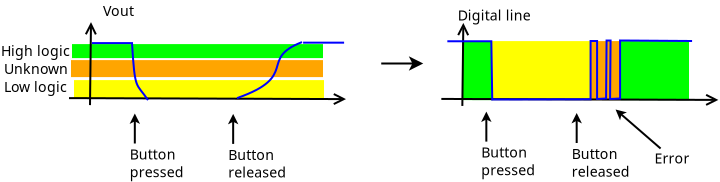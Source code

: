 <?xml version="1.0" encoding="UTF-8"?>
<dia:diagram xmlns:dia="http://www.lysator.liu.se/~alla/dia/">
  <dia:layer name="Background" visible="true" active="true">
    <dia:object type="Standard - Box" version="0" id="O0">
      <dia:attribute name="obj_pos">
        <dia:point val="36.65,2.25"/>
      </dia:attribute>
      <dia:attribute name="obj_bb">
        <dia:rectangle val="36.6,2.2;40,5.15"/>
      </dia:attribute>
      <dia:attribute name="elem_corner">
        <dia:point val="36.65,2.25"/>
      </dia:attribute>
      <dia:attribute name="elem_width">
        <dia:real val="3.3"/>
      </dia:attribute>
      <dia:attribute name="elem_height">
        <dia:real val="2.85"/>
      </dia:attribute>
      <dia:attribute name="border_width">
        <dia:real val="0.1"/>
      </dia:attribute>
      <dia:attribute name="border_color">
        <dia:color val="#00ff00"/>
      </dia:attribute>
      <dia:attribute name="inner_color">
        <dia:color val="#00ff00"/>
      </dia:attribute>
      <dia:attribute name="show_background">
        <dia:boolean val="true"/>
      </dia:attribute>
    </dia:object>
    <dia:object type="Standard - Box" version="0" id="O1">
      <dia:attribute name="obj_pos">
        <dia:point val="35.1,2.25"/>
      </dia:attribute>
      <dia:attribute name="obj_bb">
        <dia:rectangle val="35.05,2.2;36.6,5.15"/>
      </dia:attribute>
      <dia:attribute name="elem_corner">
        <dia:point val="35.1,2.25"/>
      </dia:attribute>
      <dia:attribute name="elem_width">
        <dia:real val="1.45"/>
      </dia:attribute>
      <dia:attribute name="elem_height">
        <dia:real val="2.85"/>
      </dia:attribute>
      <dia:attribute name="border_width">
        <dia:real val="0.1"/>
      </dia:attribute>
      <dia:attribute name="border_color">
        <dia:color val="#ffa500"/>
      </dia:attribute>
      <dia:attribute name="inner_color">
        <dia:color val="#ffa500"/>
      </dia:attribute>
      <dia:attribute name="show_background">
        <dia:boolean val="true"/>
      </dia:attribute>
    </dia:object>
    <dia:object type="Standard - Box" version="0" id="O2">
      <dia:attribute name="obj_pos">
        <dia:point val="30.15,2.25"/>
      </dia:attribute>
      <dia:attribute name="obj_bb">
        <dia:rectangle val="30.1,2.2;35.1,5.15"/>
      </dia:attribute>
      <dia:attribute name="elem_corner">
        <dia:point val="30.15,2.25"/>
      </dia:attribute>
      <dia:attribute name="elem_width">
        <dia:real val="4.9"/>
      </dia:attribute>
      <dia:attribute name="elem_height">
        <dia:real val="2.85"/>
      </dia:attribute>
      <dia:attribute name="border_width">
        <dia:real val="0.1"/>
      </dia:attribute>
      <dia:attribute name="border_color">
        <dia:color val="#ffff00"/>
      </dia:attribute>
      <dia:attribute name="inner_color">
        <dia:color val="#ffff00"/>
      </dia:attribute>
      <dia:attribute name="show_background">
        <dia:boolean val="true"/>
      </dia:attribute>
    </dia:object>
    <dia:object type="Standard - Box" version="0" id="O3">
      <dia:attribute name="obj_pos">
        <dia:point val="28.7,2.25"/>
      </dia:attribute>
      <dia:attribute name="obj_bb">
        <dia:rectangle val="28.65,2.2;30.15,5.15"/>
      </dia:attribute>
      <dia:attribute name="elem_corner">
        <dia:point val="28.7,2.25"/>
      </dia:attribute>
      <dia:attribute name="elem_width">
        <dia:real val="1.4"/>
      </dia:attribute>
      <dia:attribute name="elem_height">
        <dia:real val="2.85"/>
      </dia:attribute>
      <dia:attribute name="border_width">
        <dia:real val="0.1"/>
      </dia:attribute>
      <dia:attribute name="border_color">
        <dia:color val="#00ff00"/>
      </dia:attribute>
      <dia:attribute name="inner_color">
        <dia:color val="#00ff00"/>
      </dia:attribute>
      <dia:attribute name="show_background">
        <dia:boolean val="true"/>
      </dia:attribute>
    </dia:object>
    <dia:object type="Standard - Box" version="0" id="O4">
      <dia:attribute name="obj_pos">
        <dia:point val="9.1,2.3"/>
      </dia:attribute>
      <dia:attribute name="obj_bb">
        <dia:rectangle val="9.05,2.25;21.8,3.3"/>
      </dia:attribute>
      <dia:attribute name="elem_corner">
        <dia:point val="9.1,2.3"/>
      </dia:attribute>
      <dia:attribute name="elem_width">
        <dia:real val="12.65"/>
      </dia:attribute>
      <dia:attribute name="elem_height">
        <dia:real val="0.95"/>
      </dia:attribute>
      <dia:attribute name="border_width">
        <dia:real val="0.1"/>
      </dia:attribute>
      <dia:attribute name="border_color">
        <dia:color val="#ffffff"/>
      </dia:attribute>
      <dia:attribute name="inner_color">
        <dia:color val="#00ff00"/>
      </dia:attribute>
      <dia:attribute name="show_background">
        <dia:boolean val="true"/>
      </dia:attribute>
    </dia:object>
    <dia:object type="Standard - Box" version="0" id="O5">
      <dia:attribute name="obj_pos">
        <dia:point val="9.05,3.1"/>
      </dia:attribute>
      <dia:attribute name="obj_bb">
        <dia:rectangle val="9,3.05;21.8,4.1"/>
      </dia:attribute>
      <dia:attribute name="elem_corner">
        <dia:point val="9.05,3.1"/>
      </dia:attribute>
      <dia:attribute name="elem_width">
        <dia:real val="12.7"/>
      </dia:attribute>
      <dia:attribute name="elem_height">
        <dia:real val="0.95"/>
      </dia:attribute>
      <dia:attribute name="border_width">
        <dia:real val="0.1"/>
      </dia:attribute>
      <dia:attribute name="border_color">
        <dia:color val="#ffffff"/>
      </dia:attribute>
      <dia:attribute name="inner_color">
        <dia:color val="#ffa500"/>
      </dia:attribute>
      <dia:attribute name="show_background">
        <dia:boolean val="true"/>
      </dia:attribute>
    </dia:object>
    <dia:object type="Standard - Box" version="0" id="O6">
      <dia:attribute name="obj_pos">
        <dia:point val="9.2,4.1"/>
      </dia:attribute>
      <dia:attribute name="obj_bb">
        <dia:rectangle val="9.15,4.05;21.85,5.15"/>
      </dia:attribute>
      <dia:attribute name="elem_corner">
        <dia:point val="9.2,4.1"/>
      </dia:attribute>
      <dia:attribute name="elem_width">
        <dia:real val="12.6"/>
      </dia:attribute>
      <dia:attribute name="elem_height">
        <dia:real val="1"/>
      </dia:attribute>
      <dia:attribute name="border_width">
        <dia:real val="0.1"/>
      </dia:attribute>
      <dia:attribute name="border_color">
        <dia:color val="#ffffff"/>
      </dia:attribute>
      <dia:attribute name="inner_color">
        <dia:color val="#ffff00"/>
      </dia:attribute>
      <dia:attribute name="show_background">
        <dia:boolean val="true"/>
      </dia:attribute>
    </dia:object>
    <dia:object type="Standard - Line" version="0" id="O7">
      <dia:attribute name="obj_pos">
        <dia:point val="10.1,1.25"/>
      </dia:attribute>
      <dia:attribute name="obj_bb">
        <dia:rectangle val="9.761,1.199;10.423,5.451"/>
      </dia:attribute>
      <dia:attribute name="conn_endpoints">
        <dia:point val="10.1,1.25"/>
        <dia:point val="10.05,5.4"/>
      </dia:attribute>
      <dia:attribute name="numcp">
        <dia:int val="1"/>
      </dia:attribute>
      <dia:attribute name="start_arrow">
        <dia:enum val="1"/>
      </dia:attribute>
      <dia:attribute name="start_arrow_length">
        <dia:real val="0.5"/>
      </dia:attribute>
      <dia:attribute name="start_arrow_width">
        <dia:real val="0.5"/>
      </dia:attribute>
    </dia:object>
    <dia:object type="Standard - Line" version="0" id="O8">
      <dia:attribute name="obj_pos">
        <dia:point val="9,5.05"/>
      </dia:attribute>
      <dia:attribute name="obj_bb">
        <dia:rectangle val="8.95,4.767;22.962,5.429"/>
      </dia:attribute>
      <dia:attribute name="conn_endpoints">
        <dia:point val="9,5.05"/>
        <dia:point val="22.85,5.1"/>
      </dia:attribute>
      <dia:attribute name="numcp">
        <dia:int val="1"/>
      </dia:attribute>
      <dia:attribute name="end_arrow">
        <dia:enum val="1"/>
      </dia:attribute>
      <dia:attribute name="end_arrow_length">
        <dia:real val="0.5"/>
      </dia:attribute>
      <dia:attribute name="end_arrow_width">
        <dia:real val="0.5"/>
      </dia:attribute>
    </dia:object>
    <dia:object type="Standard - Text" version="1" id="O9">
      <dia:attribute name="obj_pos">
        <dia:point val="10.7,0.95"/>
      </dia:attribute>
      <dia:attribute name="obj_bb">
        <dia:rectangle val="10.7,0.32;12.232,1.127"/>
      </dia:attribute>
      <dia:attribute name="text">
        <dia:composite type="text">
          <dia:attribute name="string">
            <dia:string>#Vout#</dia:string>
          </dia:attribute>
          <dia:attribute name="font">
            <dia:font family="Utopia" style="0" name="Courier"/>
          </dia:attribute>
          <dia:attribute name="height">
            <dia:real val="0.882"/>
          </dia:attribute>
          <dia:attribute name="pos">
            <dia:point val="10.7,0.95"/>
          </dia:attribute>
          <dia:attribute name="color">
            <dia:color val="#000000"/>
          </dia:attribute>
          <dia:attribute name="alignment">
            <dia:enum val="0"/>
          </dia:attribute>
        </dia:composite>
      </dia:attribute>
      <dia:attribute name="valign">
        <dia:enum val="3"/>
      </dia:attribute>
    </dia:object>
    <dia:object type="Standard - Line" version="0" id="O10">
      <dia:attribute name="obj_pos">
        <dia:point val="24.612,3.32"/>
      </dia:attribute>
      <dia:attribute name="obj_bb">
        <dia:rectangle val="24.562,2.958;26.824,3.682"/>
      </dia:attribute>
      <dia:attribute name="conn_endpoints">
        <dia:point val="24.612,3.32"/>
        <dia:point val="26.712,3.32"/>
      </dia:attribute>
      <dia:attribute name="numcp">
        <dia:int val="1"/>
      </dia:attribute>
      <dia:attribute name="end_arrow">
        <dia:enum val="22"/>
      </dia:attribute>
      <dia:attribute name="end_arrow_length">
        <dia:real val="0.5"/>
      </dia:attribute>
      <dia:attribute name="end_arrow_width">
        <dia:real val="0.5"/>
      </dia:attribute>
    </dia:object>
    <dia:object type="Standard - Line" version="0" id="O11">
      <dia:attribute name="obj_pos">
        <dia:point val="28.717,1.291"/>
      </dia:attribute>
      <dia:attribute name="obj_bb">
        <dia:rectangle val="28.378,1.24;29.04,5.491"/>
      </dia:attribute>
      <dia:attribute name="conn_endpoints">
        <dia:point val="28.717,1.291"/>
        <dia:point val="28.667,5.441"/>
      </dia:attribute>
      <dia:attribute name="numcp">
        <dia:int val="1"/>
      </dia:attribute>
      <dia:attribute name="start_arrow">
        <dia:enum val="1"/>
      </dia:attribute>
      <dia:attribute name="start_arrow_length">
        <dia:real val="0.5"/>
      </dia:attribute>
      <dia:attribute name="start_arrow_width">
        <dia:real val="0.5"/>
      </dia:attribute>
    </dia:object>
    <dia:object type="Standard - Line" version="0" id="O12">
      <dia:attribute name="obj_pos">
        <dia:point val="27.617,5.091"/>
      </dia:attribute>
      <dia:attribute name="obj_bb">
        <dia:rectangle val="27.567,4.808;41.579,5.47"/>
      </dia:attribute>
      <dia:attribute name="conn_endpoints">
        <dia:point val="27.617,5.091"/>
        <dia:point val="41.467,5.141"/>
      </dia:attribute>
      <dia:attribute name="numcp">
        <dia:int val="1"/>
      </dia:attribute>
      <dia:attribute name="end_arrow">
        <dia:enum val="1"/>
      </dia:attribute>
      <dia:attribute name="end_arrow_length">
        <dia:real val="0.5"/>
      </dia:attribute>
      <dia:attribute name="end_arrow_width">
        <dia:real val="0.5"/>
      </dia:attribute>
    </dia:object>
    <dia:object type="Standard - PolyLine" version="0" id="O13">
      <dia:attribute name="obj_pos">
        <dia:point val="27.917,2.209"/>
      </dia:attribute>
      <dia:attribute name="obj_bb">
        <dia:rectangle val="27.867,2.12;40.204,5.17"/>
      </dia:attribute>
      <dia:attribute name="poly_points">
        <dia:point val="27.917,2.209"/>
        <dia:point val="30.117,2.209"/>
        <dia:point val="30.162,5.12"/>
        <dia:point val="35.079,5.109"/>
        <dia:point val="35.079,2.195"/>
        <dia:point val="35.404,2.195"/>
        <dia:point val="35.404,5.095"/>
        <dia:point val="35.854,5.07"/>
        <dia:point val="35.879,2.17"/>
        <dia:point val="36.079,2.17"/>
        <dia:point val="36.054,5.095"/>
        <dia:point val="36.554,5.07"/>
        <dia:point val="36.554,2.17"/>
        <dia:point val="40.154,2.195"/>
      </dia:attribute>
      <dia:attribute name="line_color">
        <dia:color val="#0000ff"/>
      </dia:attribute>
    </dia:object>
    <dia:object type="Standard - Text" version="1" id="O14">
      <dia:attribute name="obj_pos">
        <dia:point val="28.442,1.17"/>
      </dia:attribute>
      <dia:attribute name="obj_bb">
        <dia:rectangle val="28.442,0.54;31.942,1.347"/>
      </dia:attribute>
      <dia:attribute name="text">
        <dia:composite type="text">
          <dia:attribute name="string">
            <dia:string>#Digital line#</dia:string>
          </dia:attribute>
          <dia:attribute name="font">
            <dia:font family="Utopia" style="0" name="Courier"/>
          </dia:attribute>
          <dia:attribute name="height">
            <dia:real val="0.882"/>
          </dia:attribute>
          <dia:attribute name="pos">
            <dia:point val="28.442,1.17"/>
          </dia:attribute>
          <dia:attribute name="color">
            <dia:color val="#000000"/>
          </dia:attribute>
          <dia:attribute name="alignment">
            <dia:enum val="0"/>
          </dia:attribute>
        </dia:composite>
      </dia:attribute>
      <dia:attribute name="valign">
        <dia:enum val="3"/>
      </dia:attribute>
    </dia:object>
    <dia:object type="Standard - Line" version="0" id="O15">
      <dia:attribute name="obj_pos">
        <dia:point val="12.291,5.82"/>
      </dia:attribute>
      <dia:attribute name="obj_bb">
        <dia:rectangle val="12.03,5.77;12.553,7.37"/>
      </dia:attribute>
      <dia:attribute name="conn_endpoints">
        <dia:point val="12.291,5.82"/>
        <dia:point val="12.291,7.32"/>
      </dia:attribute>
      <dia:attribute name="numcp">
        <dia:int val="1"/>
      </dia:attribute>
      <dia:attribute name="start_arrow">
        <dia:enum val="22"/>
      </dia:attribute>
      <dia:attribute name="start_arrow_length">
        <dia:real val="0.3"/>
      </dia:attribute>
      <dia:attribute name="start_arrow_width">
        <dia:real val="0.3"/>
      </dia:attribute>
    </dia:object>
    <dia:object type="Standard - Text" version="1" id="O16">
      <dia:attribute name="obj_pos">
        <dia:point val="12.041,8.12"/>
      </dia:attribute>
      <dia:attribute name="obj_bb">
        <dia:rectangle val="12.041,7.49;14.509,9.179"/>
      </dia:attribute>
      <dia:attribute name="text">
        <dia:composite type="text">
          <dia:attribute name="string">
            <dia:string>#Button
pressed#</dia:string>
          </dia:attribute>
          <dia:attribute name="font">
            <dia:font family="Utopia" style="0" name="Courier"/>
          </dia:attribute>
          <dia:attribute name="height">
            <dia:real val="0.882"/>
          </dia:attribute>
          <dia:attribute name="pos">
            <dia:point val="12.041,8.12"/>
          </dia:attribute>
          <dia:attribute name="color">
            <dia:color val="#000000"/>
          </dia:attribute>
          <dia:attribute name="alignment">
            <dia:enum val="0"/>
          </dia:attribute>
        </dia:composite>
      </dia:attribute>
      <dia:attribute name="valign">
        <dia:enum val="3"/>
      </dia:attribute>
    </dia:object>
    <dia:object type="Standard - Line" version="0" id="O17">
      <dia:attribute name="obj_pos">
        <dia:point val="17.208,5.84"/>
      </dia:attribute>
      <dia:attribute name="obj_bb">
        <dia:rectangle val="16.947,5.79;17.47,7.39"/>
      </dia:attribute>
      <dia:attribute name="conn_endpoints">
        <dia:point val="17.208,5.84"/>
        <dia:point val="17.208,7.34"/>
      </dia:attribute>
      <dia:attribute name="numcp">
        <dia:int val="1"/>
      </dia:attribute>
      <dia:attribute name="start_arrow">
        <dia:enum val="22"/>
      </dia:attribute>
      <dia:attribute name="start_arrow_length">
        <dia:real val="0.3"/>
      </dia:attribute>
      <dia:attribute name="start_arrow_width">
        <dia:real val="0.3"/>
      </dia:attribute>
    </dia:object>
    <dia:object type="Standard - Text" version="1" id="O18">
      <dia:attribute name="obj_pos">
        <dia:point val="16.958,8.14"/>
      </dia:attribute>
      <dia:attribute name="obj_bb">
        <dia:rectangle val="16.958,7.51;19.618,9.199"/>
      </dia:attribute>
      <dia:attribute name="text">
        <dia:composite type="text">
          <dia:attribute name="string">
            <dia:string>#Button
released#</dia:string>
          </dia:attribute>
          <dia:attribute name="font">
            <dia:font family="Utopia" style="0" name="Courier"/>
          </dia:attribute>
          <dia:attribute name="height">
            <dia:real val="0.882"/>
          </dia:attribute>
          <dia:attribute name="pos">
            <dia:point val="16.958,8.14"/>
          </dia:attribute>
          <dia:attribute name="color">
            <dia:color val="#000000"/>
          </dia:attribute>
          <dia:attribute name="alignment">
            <dia:enum val="0"/>
          </dia:attribute>
        </dia:composite>
      </dia:attribute>
      <dia:attribute name="valign">
        <dia:enum val="3"/>
      </dia:attribute>
    </dia:object>
    <dia:object type="Standard - Line" version="0" id="O19">
      <dia:attribute name="obj_pos">
        <dia:point val="29.867,5.725"/>
      </dia:attribute>
      <dia:attribute name="obj_bb">
        <dia:rectangle val="29.605,5.675;30.129,7.275"/>
      </dia:attribute>
      <dia:attribute name="conn_endpoints">
        <dia:point val="29.867,5.725"/>
        <dia:point val="29.867,7.225"/>
      </dia:attribute>
      <dia:attribute name="numcp">
        <dia:int val="1"/>
      </dia:attribute>
      <dia:attribute name="start_arrow">
        <dia:enum val="22"/>
      </dia:attribute>
      <dia:attribute name="start_arrow_length">
        <dia:real val="0.3"/>
      </dia:attribute>
      <dia:attribute name="start_arrow_width">
        <dia:real val="0.3"/>
      </dia:attribute>
    </dia:object>
    <dia:object type="Standard - Text" version="1" id="O20">
      <dia:attribute name="obj_pos">
        <dia:point val="29.617,8.025"/>
      </dia:attribute>
      <dia:attribute name="obj_bb">
        <dia:rectangle val="29.617,7.395;32.084,9.084"/>
      </dia:attribute>
      <dia:attribute name="text">
        <dia:composite type="text">
          <dia:attribute name="string">
            <dia:string>#Button
pressed#</dia:string>
          </dia:attribute>
          <dia:attribute name="font">
            <dia:font family="Utopia" style="0" name="Courier"/>
          </dia:attribute>
          <dia:attribute name="height">
            <dia:real val="0.882"/>
          </dia:attribute>
          <dia:attribute name="pos">
            <dia:point val="29.617,8.025"/>
          </dia:attribute>
          <dia:attribute name="color">
            <dia:color val="#000000"/>
          </dia:attribute>
          <dia:attribute name="alignment">
            <dia:enum val="0"/>
          </dia:attribute>
        </dia:composite>
      </dia:attribute>
      <dia:attribute name="valign">
        <dia:enum val="3"/>
      </dia:attribute>
    </dia:object>
    <dia:object type="Standard - Line" version="0" id="O21">
      <dia:attribute name="obj_pos">
        <dia:point val="34.384,5.795"/>
      </dia:attribute>
      <dia:attribute name="obj_bb">
        <dia:rectangle val="34.122,5.745;34.645,7.345"/>
      </dia:attribute>
      <dia:attribute name="conn_endpoints">
        <dia:point val="34.384,5.795"/>
        <dia:point val="34.384,7.295"/>
      </dia:attribute>
      <dia:attribute name="numcp">
        <dia:int val="1"/>
      </dia:attribute>
      <dia:attribute name="start_arrow">
        <dia:enum val="22"/>
      </dia:attribute>
      <dia:attribute name="start_arrow_length">
        <dia:real val="0.3"/>
      </dia:attribute>
      <dia:attribute name="start_arrow_width">
        <dia:real val="0.3"/>
      </dia:attribute>
    </dia:object>
    <dia:object type="Standard - Text" version="1" id="O22">
      <dia:attribute name="obj_pos">
        <dia:point val="34.134,8.095"/>
      </dia:attribute>
      <dia:attribute name="obj_bb">
        <dia:rectangle val="34.134,7.465;36.794,9.154"/>
      </dia:attribute>
      <dia:attribute name="text">
        <dia:composite type="text">
          <dia:attribute name="string">
            <dia:string>#Button
released#</dia:string>
          </dia:attribute>
          <dia:attribute name="font">
            <dia:font family="Utopia" style="0" name="Courier"/>
          </dia:attribute>
          <dia:attribute name="height">
            <dia:real val="0.882"/>
          </dia:attribute>
          <dia:attribute name="pos">
            <dia:point val="34.134,8.095"/>
          </dia:attribute>
          <dia:attribute name="color">
            <dia:color val="#000000"/>
          </dia:attribute>
          <dia:attribute name="alignment">
            <dia:enum val="0"/>
          </dia:attribute>
        </dia:composite>
      </dia:attribute>
      <dia:attribute name="valign">
        <dia:enum val="3"/>
      </dia:attribute>
    </dia:object>
    <dia:object type="Standard - Line" version="0" id="O23">
      <dia:attribute name="obj_pos">
        <dia:point val="10.15,2.3"/>
      </dia:attribute>
      <dia:attribute name="obj_bb">
        <dia:rectangle val="10.1,2.25;12.25,2.35"/>
      </dia:attribute>
      <dia:attribute name="conn_endpoints">
        <dia:point val="10.15,2.3"/>
        <dia:point val="12.2,2.3"/>
      </dia:attribute>
      <dia:attribute name="numcp">
        <dia:int val="1"/>
      </dia:attribute>
      <dia:attribute name="line_color">
        <dia:color val="#0000ff"/>
      </dia:attribute>
    </dia:object>
    <dia:object type="Standard - BezierLine" version="0" id="O24">
      <dia:attribute name="obj_pos">
        <dia:point val="12.15,2.3"/>
      </dia:attribute>
      <dia:attribute name="obj_bb">
        <dia:rectangle val="12.097,2.247;13.019,5.219"/>
      </dia:attribute>
      <dia:attribute name="bez_points">
        <dia:point val="12.15,2.3"/>
        <dia:point val="12.3,4.75"/>
        <dia:point val="12.35,4.25"/>
        <dia:point val="12.95,5.15"/>
      </dia:attribute>
      <dia:attribute name="corner_types">
        <dia:enum val="0"/>
        <dia:enum val="0"/>
      </dia:attribute>
      <dia:attribute name="line_color">
        <dia:color val="#0000ff"/>
      </dia:attribute>
    </dia:object>
    <dia:object type="Standard - Line" version="0" id="O25">
      <dia:attribute name="obj_pos">
        <dia:point val="20.705,2.278"/>
      </dia:attribute>
      <dia:attribute name="obj_bb">
        <dia:rectangle val="20.655,2.228;22.805,2.328"/>
      </dia:attribute>
      <dia:attribute name="conn_endpoints">
        <dia:point val="20.705,2.278"/>
        <dia:point val="22.755,2.278"/>
      </dia:attribute>
      <dia:attribute name="numcp">
        <dia:int val="1"/>
      </dia:attribute>
      <dia:attribute name="line_color">
        <dia:color val="#0000ff"/>
      </dia:attribute>
    </dia:object>
    <dia:object type="Standard - BezierLine" version="0" id="O26">
      <dia:attribute name="obj_pos">
        <dia:point val="20.65,2.25"/>
      </dia:attribute>
      <dia:attribute name="obj_bb">
        <dia:rectangle val="17.336,2.185;20.715,5.114"/>
      </dia:attribute>
      <dia:attribute name="bez_points">
        <dia:point val="20.65,2.25"/>
        <dia:point val="18.45,3.1"/>
        <dia:point val="20.55,3.95"/>
        <dia:point val="17.4,5.05"/>
      </dia:attribute>
      <dia:attribute name="corner_types">
        <dia:enum val="0"/>
        <dia:enum val="0"/>
      </dia:attribute>
      <dia:attribute name="line_color">
        <dia:color val="#0000ff"/>
      </dia:attribute>
    </dia:object>
    <dia:object type="Standard - Text" version="1" id="O27">
      <dia:attribute name="obj_pos">
        <dia:point val="5.75,4.75"/>
      </dia:attribute>
      <dia:attribute name="obj_bb">
        <dia:rectangle val="5.75,4.12;8.787,4.928"/>
      </dia:attribute>
      <dia:attribute name="text">
        <dia:composite type="text">
          <dia:attribute name="string">
            <dia:string>#Low logic#</dia:string>
          </dia:attribute>
          <dia:attribute name="font">
            <dia:font family="Utopia" style="0" name="Courier"/>
          </dia:attribute>
          <dia:attribute name="height">
            <dia:real val="0.882"/>
          </dia:attribute>
          <dia:attribute name="pos">
            <dia:point val="5.75,4.75"/>
          </dia:attribute>
          <dia:attribute name="color">
            <dia:color val="#000000"/>
          </dia:attribute>
          <dia:attribute name="alignment">
            <dia:enum val="0"/>
          </dia:attribute>
        </dia:composite>
      </dia:attribute>
      <dia:attribute name="valign">
        <dia:enum val="3"/>
      </dia:attribute>
    </dia:object>
    <dia:object type="Standard - Text" version="1" id="O28">
      <dia:attribute name="obj_pos">
        <dia:point val="5.75,3.85"/>
      </dia:attribute>
      <dia:attribute name="obj_bb">
        <dia:rectangle val="5.75,3.22;8.94,4.027"/>
      </dia:attribute>
      <dia:attribute name="text">
        <dia:composite type="text">
          <dia:attribute name="string">
            <dia:string>#Unknown#</dia:string>
          </dia:attribute>
          <dia:attribute name="font">
            <dia:font family="Utopia" style="0" name="Courier"/>
          </dia:attribute>
          <dia:attribute name="height">
            <dia:real val="0.882"/>
          </dia:attribute>
          <dia:attribute name="pos">
            <dia:point val="5.75,3.85"/>
          </dia:attribute>
          <dia:attribute name="color">
            <dia:color val="#000000"/>
          </dia:attribute>
          <dia:attribute name="alignment">
            <dia:enum val="0"/>
          </dia:attribute>
        </dia:composite>
      </dia:attribute>
      <dia:attribute name="valign">
        <dia:enum val="3"/>
      </dia:attribute>
    </dia:object>
    <dia:object type="Standard - Text" version="1" id="O29">
      <dia:attribute name="obj_pos">
        <dia:point val="5.6,2.95"/>
      </dia:attribute>
      <dia:attribute name="obj_bb">
        <dia:rectangle val="5.6,2.32;8.85,3.127"/>
      </dia:attribute>
      <dia:attribute name="text">
        <dia:composite type="text">
          <dia:attribute name="string">
            <dia:string>#High logic#</dia:string>
          </dia:attribute>
          <dia:attribute name="font">
            <dia:font family="Utopia" style="0" name="Courier"/>
          </dia:attribute>
          <dia:attribute name="height">
            <dia:real val="0.882"/>
          </dia:attribute>
          <dia:attribute name="pos">
            <dia:point val="5.6,2.95"/>
          </dia:attribute>
          <dia:attribute name="color">
            <dia:color val="#000000"/>
          </dia:attribute>
          <dia:attribute name="alignment">
            <dia:enum val="0"/>
          </dia:attribute>
        </dia:composite>
      </dia:attribute>
      <dia:attribute name="valign">
        <dia:enum val="3"/>
      </dia:attribute>
    </dia:object>
    <dia:object type="Standard - Line" version="0" id="O30">
      <dia:attribute name="obj_pos">
        <dia:point val="36.329,5.62"/>
      </dia:attribute>
      <dia:attribute name="obj_bb">
        <dia:rectangle val="36.258,5.549;38.65,7.641"/>
      </dia:attribute>
      <dia:attribute name="conn_endpoints">
        <dia:point val="36.329,5.62"/>
        <dia:point val="38.579,7.57"/>
      </dia:attribute>
      <dia:attribute name="numcp">
        <dia:int val="1"/>
      </dia:attribute>
      <dia:attribute name="start_arrow">
        <dia:enum val="22"/>
      </dia:attribute>
      <dia:attribute name="start_arrow_length">
        <dia:real val="0.3"/>
      </dia:attribute>
      <dia:attribute name="start_arrow_width">
        <dia:real val="0.3"/>
      </dia:attribute>
    </dia:object>
    <dia:object type="Standard - Text" version="1" id="O31">
      <dia:attribute name="obj_pos">
        <dia:point val="38.279,8.32"/>
      </dia:attribute>
      <dia:attribute name="obj_bb">
        <dia:rectangle val="38.279,7.69;39.939,8.498"/>
      </dia:attribute>
      <dia:attribute name="text">
        <dia:composite type="text">
          <dia:attribute name="string">
            <dia:string>#Error#</dia:string>
          </dia:attribute>
          <dia:attribute name="font">
            <dia:font family="Utopia" style="0" name="Courier"/>
          </dia:attribute>
          <dia:attribute name="height">
            <dia:real val="0.882"/>
          </dia:attribute>
          <dia:attribute name="pos">
            <dia:point val="38.279,8.32"/>
          </dia:attribute>
          <dia:attribute name="color">
            <dia:color val="#000000"/>
          </dia:attribute>
          <dia:attribute name="alignment">
            <dia:enum val="0"/>
          </dia:attribute>
        </dia:composite>
      </dia:attribute>
      <dia:attribute name="valign">
        <dia:enum val="3"/>
      </dia:attribute>
    </dia:object>
  </dia:layer>
</dia:diagram>
